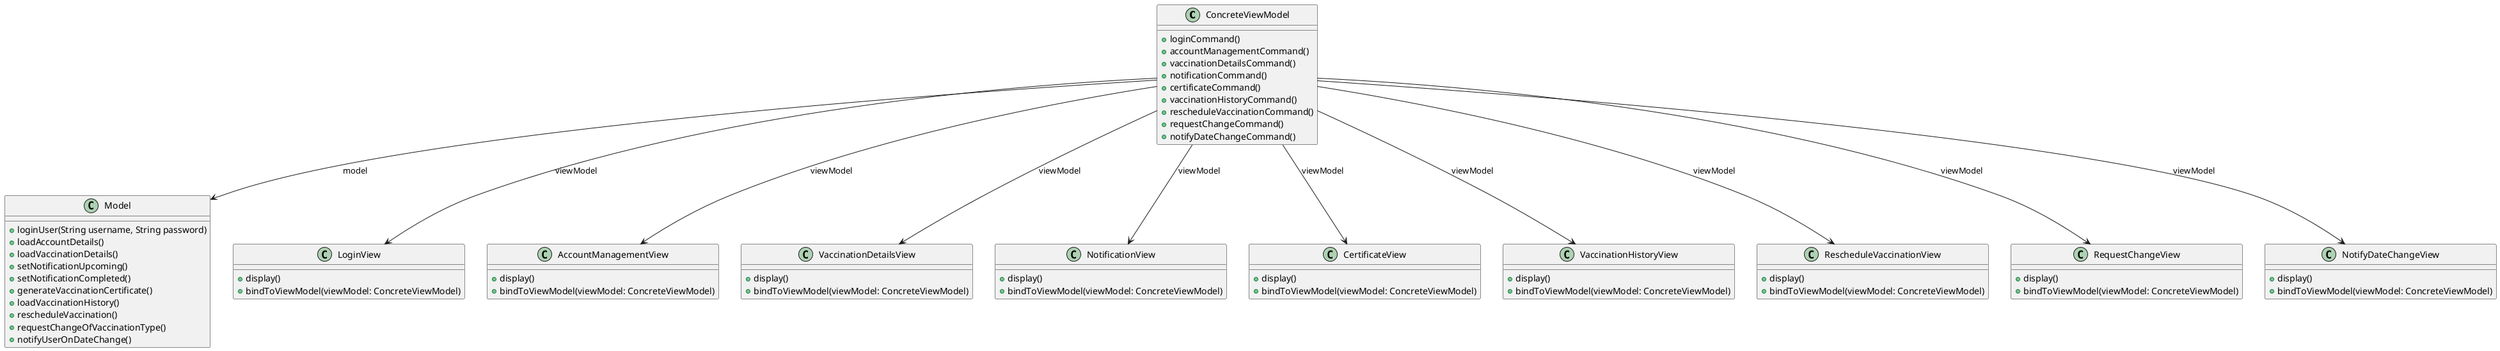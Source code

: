 @startuml complete_startup

class ConcreteViewModel {
  +loginCommand()
  +accountManagementCommand()
  +vaccinationDetailsCommand()
  +notificationCommand()
  +certificateCommand()
  +vaccinationHistoryCommand()
  +rescheduleVaccinationCommand()
  +requestChangeCommand()
  +notifyDateChangeCommand()
}

class Model {
  +loginUser(String username, String password)
  +loadAccountDetails()
  +loadVaccinationDetails()
  +setNotificationUpcoming()
  +setNotificationCompleted()
  +generateVaccinationCertificate()
  +loadVaccinationHistory()
  +rescheduleVaccination()
  +requestChangeOfVaccinationType()
  +notifyUserOnDateChange()
}

class LoginView {
  +display()
  +bindToViewModel(viewModel: ConcreteViewModel)
}

class AccountManagementView {
  +display()
  +bindToViewModel(viewModel: ConcreteViewModel)
}

class VaccinationDetailsView {
  +display()
  +bindToViewModel(viewModel: ConcreteViewModel)
}

class NotificationView {
  +display()
  +bindToViewModel(viewModel: ConcreteViewModel)
}

class CertificateView {
  +display()
  +bindToViewModel(viewModel: ConcreteViewModel)
}

class VaccinationHistoryView {
  +display()
  +bindToViewModel(viewModel: ConcreteViewModel)
}

class RescheduleVaccinationView {
  +display()
  +bindToViewModel(viewModel: ConcreteViewModel)
}

class RequestChangeView {
  +display()
  +bindToViewModel(viewModel: ConcreteViewModel)
}

class NotifyDateChangeView {
  +display()
  +bindToViewModel(viewModel: ConcreteViewModel)
}

ConcreteViewModel --> LoginView : viewModel
ConcreteViewModel --> AccountManagementView : viewModel
ConcreteViewModel --> VaccinationDetailsView : viewModel
ConcreteViewModel --> NotificationView : viewModel
ConcreteViewModel --> CertificateView : viewModel
ConcreteViewModel --> VaccinationHistoryView : viewModel
ConcreteViewModel --> RescheduleVaccinationView : viewModel
ConcreteViewModel --> RequestChangeView : viewModel
ConcreteViewModel --> NotifyDateChangeView : viewModel

ConcreteViewModel --> Model : model

@enduml
